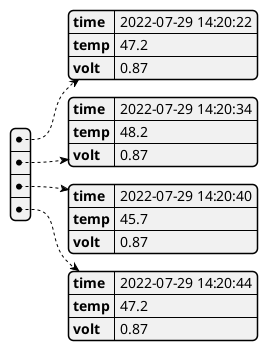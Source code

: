 @startjson
[
  {"time": "2022-07-29 14:20:22", "temp": 47.2, "volt": 0.87},
  {"time": "2022-07-29 14:20:34", "temp": 48.2, "volt": 0.87},
  {"time": "2022-07-29 14:20:40", "temp": 45.7, "volt": 0.87},
  {"time": "2022-07-29 14:20:44", "temp": 47.2, "volt": 0.87}
]
@endjson
